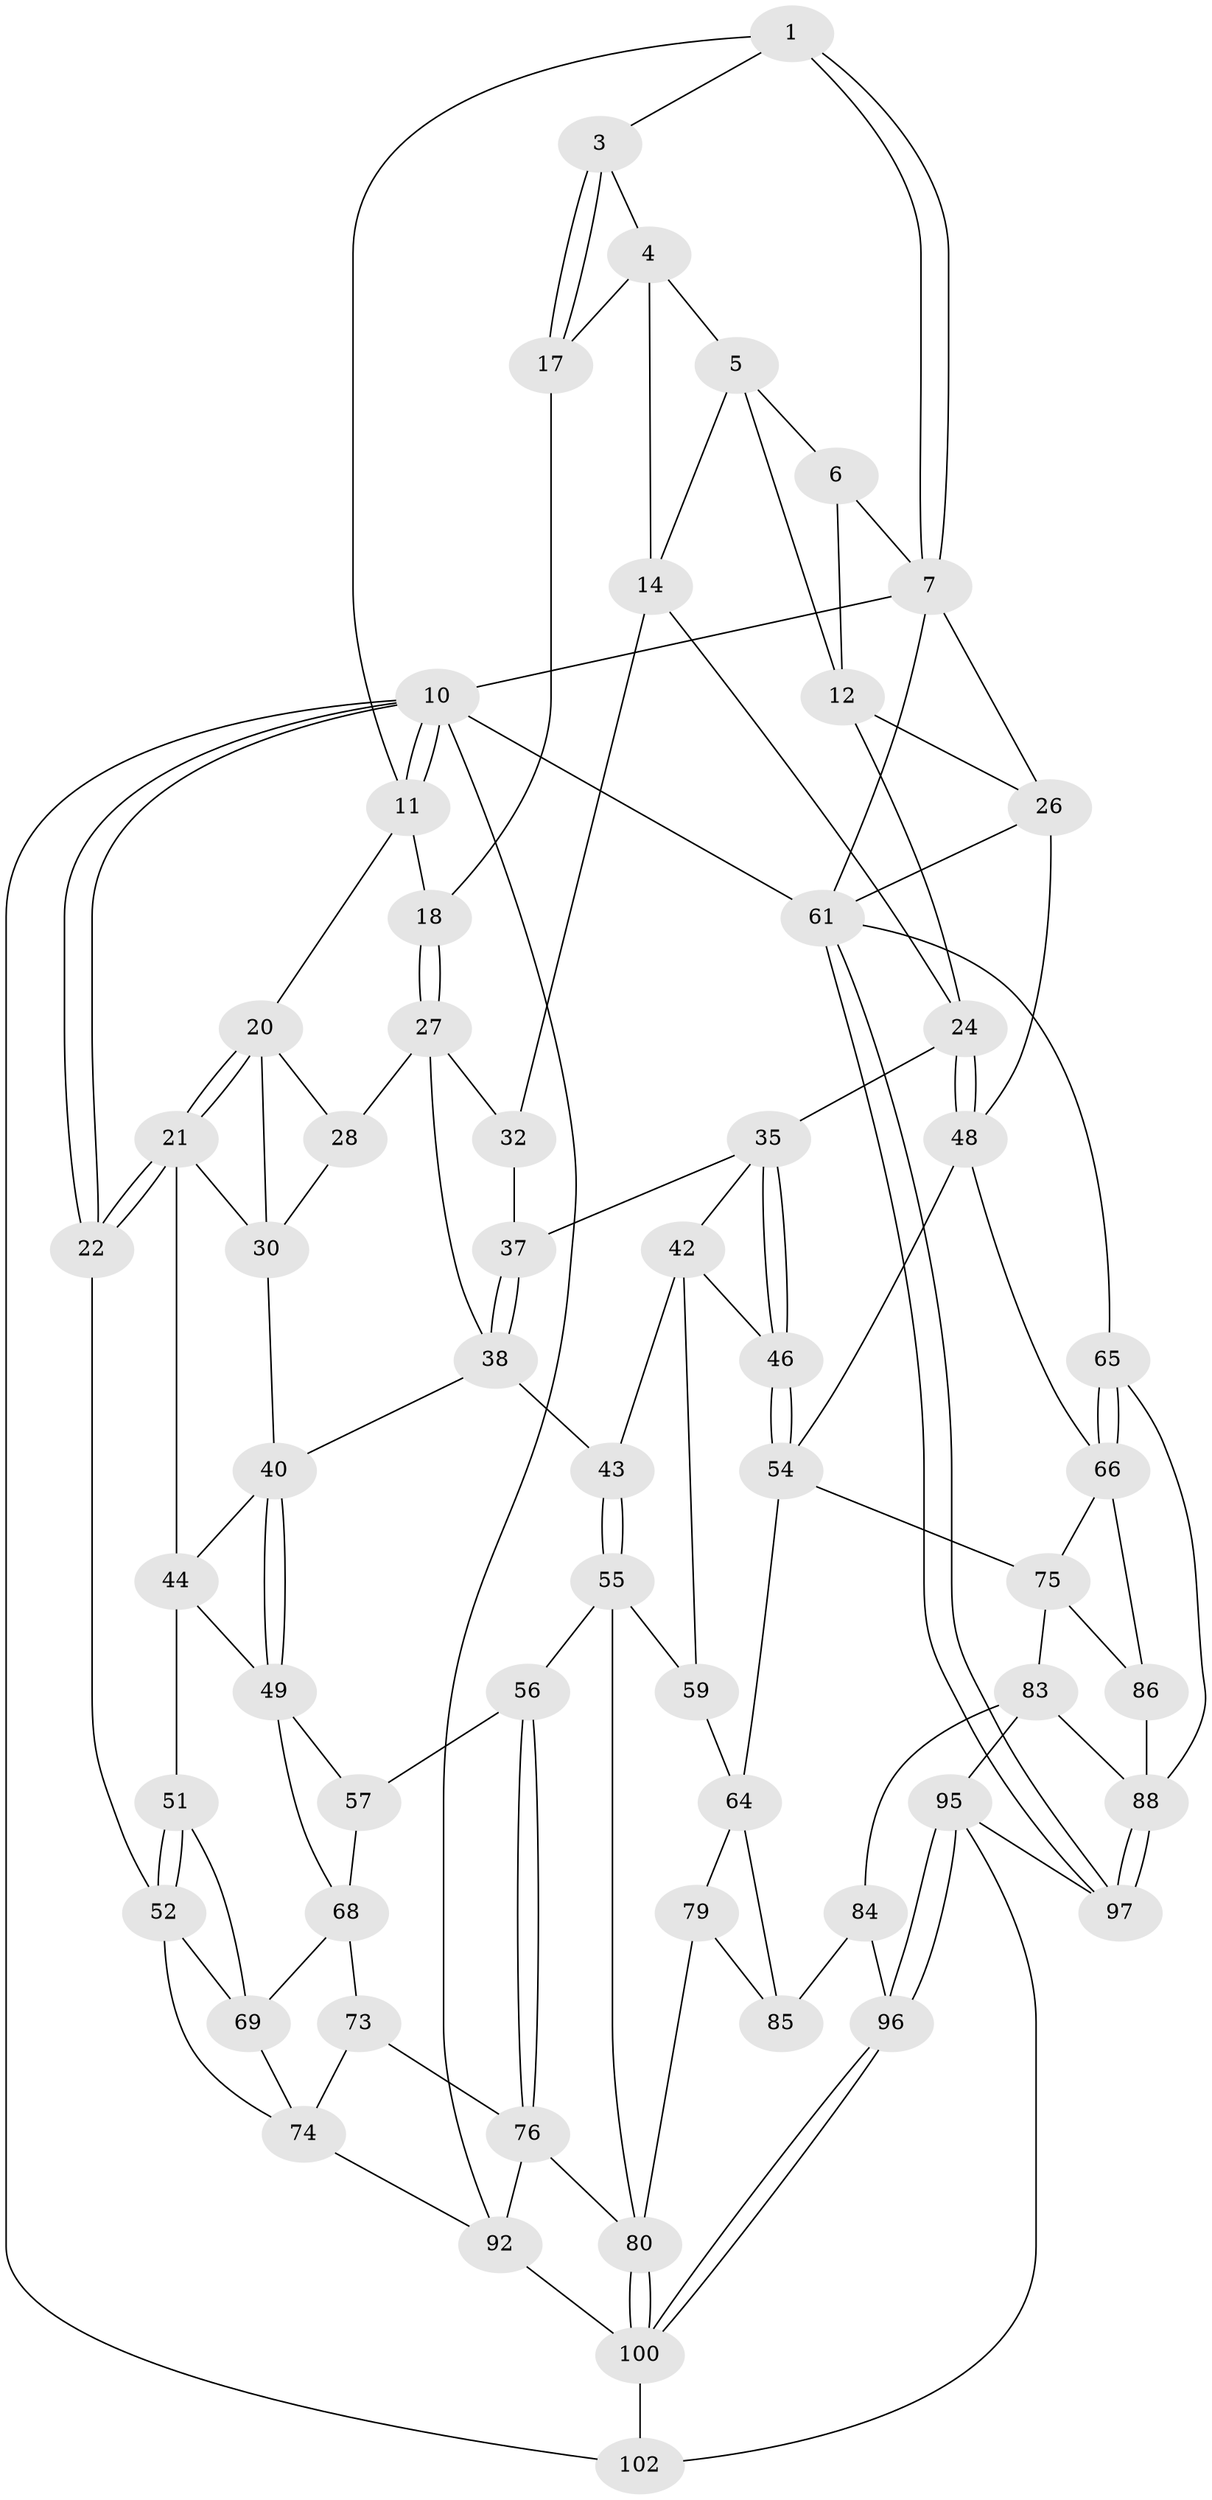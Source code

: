 // original degree distribution, {3: 0.0196078431372549, 4: 0.2549019607843137, 5: 0.49019607843137253, 6: 0.23529411764705882}
// Generated by graph-tools (version 1.1) at 2025/38/02/21/25 10:38:57]
// undirected, 61 vertices, 133 edges
graph export_dot {
graph [start="1"]
  node [color=gray90,style=filled];
  1 [pos="+0.7219266199495837+0",super="+2"];
  3 [pos="+0.34576579540708813+0.02406975627445693"];
  4 [pos="+0.6529509167375683+0.02112676632279843",super="+16"];
  5 [pos="+0.658313818607475+0.012511110229442938",super="+13"];
  6 [pos="+0.7193932497515466+0",super="+9"];
  7 [pos="+1+0",super="+8"];
  10 [pos="+0+0",super="+93"];
  11 [pos="+0+0",super="+19"];
  12 [pos="+0.8222944250113894+0.1662769286434684",super="+23"];
  14 [pos="+0.6131804345166885+0.20392532754001919",super="+15"];
  17 [pos="+0.346901983020804+0.04670396928169511"];
  18 [pos="+0.30201300140942555+0.13371984123346783"];
  20 [pos="+0.06343097974063051+0.1998508852792599",super="+29"];
  21 [pos="+0+0.31043845096817685",super="+31"];
  22 [pos="+0+0.31204353536889134"];
  24 [pos="+0.8143830673855781+0.3619723808470681",super="+25"];
  26 [pos="+1+0.20360969047117997",super="+47"];
  27 [pos="+0.301032281758006+0.20748333144904266",super="+33"];
  28 [pos="+0.2811074044313065+0.23169092147383394"];
  30 [pos="+0.17475526497608168+0.280743254672922",super="+34"];
  32 [pos="+0.5603524363003719+0.21668853373039548"];
  35 [pos="+0.664967672536337+0.3928715305779986",super="+36"];
  37 [pos="+0.5253186886231511+0.3439793553290496"];
  38 [pos="+0.42243013556671766+0.363321634500846",super="+39"];
  40 [pos="+0.25509843185620085+0.4383479725906893",super="+41"];
  42 [pos="+0.5328003593568739+0.415080085076725",super="+45"];
  43 [pos="+0.4244630781332993+0.42221103189265535"];
  44 [pos="+0.03391215440240008+0.3705181869999357",super="+50"];
  46 [pos="+0.647175779508334+0.42853093747565013"];
  48 [pos="+0.8899569533109934+0.47100536401534737",super="+53"];
  49 [pos="+0.22680792015115628+0.529516489741942",super="+58"];
  51 [pos="+0.024476631198956045+0.577421113029843"];
  52 [pos="+0+0.5670462368274624",super="+71"];
  54 [pos="+0.7728061005956659+0.5793009743014542",super="+63"];
  55 [pos="+0.46608480573696565+0.6032696679341594",super="+60"];
  56 [pos="+0.30910161035113826+0.5894702998887443"];
  57 [pos="+0.23769652276598333+0.5566338128989587"];
  59 [pos="+0.5647608395849552+0.5683966266877116"];
  61 [pos="+1+1",super="+62"];
  64 [pos="+0.7007695230513696+0.6220765615915427",super="+78"];
  65 [pos="+1+0.7031492844466898"];
  66 [pos="+0.9530199859558008+0.6819314205100429",super="+67"];
  68 [pos="+0.1049046475838197+0.6186966463328428",super="+72"];
  69 [pos="+0.07904263981219944+0.6219987908601476",super="+70"];
  73 [pos="+0.17988438419446598+0.7596724234574168"];
  74 [pos="+0.16466559200848105+0.7580009704803716",super="+91"];
  75 [pos="+0.7714559287689581+0.6262431335873395",super="+82"];
  76 [pos="+0.29513669812587+0.7396750717965507",super="+77"];
  79 [pos="+0.5096834930627382+0.7297575897441609"];
  80 [pos="+0.48936560761809517+0.7242934695424176",super="+81"];
  83 [pos="+0.7772647880912231+0.7476867063701086",super="+90"];
  84 [pos="+0.772724159940044+0.7493498280154967",super="+94"];
  85 [pos="+0.6717706888385541+0.7213011740195497",super="+87"];
  86 [pos="+0.9028294859469518+0.7128056137233648"];
  88 [pos="+0.9149073377946394+0.8354111155310572",super="+89"];
  92 [pos="+0+1",super="+99"];
  95 [pos="+0.7178198606362479+1",super="+98"];
  96 [pos="+0.7039260578575336+1"];
  97 [pos="+1+1"];
  100 [pos="+0.48668440185653933+0.7340372087320217",super="+101"];
  102 [pos="+0.38832527883885815+1"];
  1 -- 7;
  1 -- 7;
  1 -- 3;
  1 -- 11;
  3 -- 4;
  3 -- 17;
  3 -- 17;
  4 -- 5;
  4 -- 17;
  4 -- 14;
  5 -- 6;
  5 -- 12;
  5 -- 14;
  6 -- 12;
  6 -- 7;
  7 -- 10;
  7 -- 61;
  7 -- 26;
  10 -- 11;
  10 -- 11;
  10 -- 22;
  10 -- 22;
  10 -- 92;
  10 -- 61;
  10 -- 102;
  11 -- 18;
  11 -- 20;
  12 -- 24;
  12 -- 26;
  14 -- 24;
  14 -- 32;
  17 -- 18;
  18 -- 27;
  18 -- 27;
  20 -- 21;
  20 -- 21;
  20 -- 28;
  20 -- 30;
  21 -- 22;
  21 -- 22;
  21 -- 44;
  21 -- 30;
  22 -- 52;
  24 -- 48;
  24 -- 48;
  24 -- 35;
  26 -- 48;
  26 -- 61;
  27 -- 28;
  27 -- 32;
  27 -- 38;
  28 -- 30;
  30 -- 40;
  32 -- 37;
  35 -- 46;
  35 -- 46;
  35 -- 42;
  35 -- 37;
  37 -- 38;
  37 -- 38;
  38 -- 40;
  38 -- 43;
  40 -- 49;
  40 -- 49;
  40 -- 44;
  42 -- 43;
  42 -- 59;
  42 -- 46;
  43 -- 55;
  43 -- 55;
  44 -- 49;
  44 -- 51;
  46 -- 54;
  46 -- 54;
  48 -- 54;
  48 -- 66;
  49 -- 68;
  49 -- 57;
  51 -- 52;
  51 -- 52;
  51 -- 69;
  52 -- 74;
  52 -- 69;
  54 -- 64;
  54 -- 75;
  55 -- 56;
  55 -- 59;
  55 -- 80;
  56 -- 57;
  56 -- 76;
  56 -- 76;
  57 -- 68;
  59 -- 64;
  61 -- 97;
  61 -- 97;
  61 -- 65;
  64 -- 85;
  64 -- 79;
  65 -- 66;
  65 -- 66;
  65 -- 88;
  66 -- 86;
  66 -- 75;
  68 -- 69;
  68 -- 73;
  69 -- 74;
  73 -- 74;
  73 -- 76;
  74 -- 92;
  75 -- 83;
  75 -- 86;
  76 -- 80;
  76 -- 92;
  79 -- 80;
  79 -- 85;
  80 -- 100;
  80 -- 100;
  83 -- 84;
  83 -- 88;
  83 -- 95;
  84 -- 85 [weight=2];
  84 -- 96;
  86 -- 88;
  88 -- 97;
  88 -- 97;
  92 -- 100;
  95 -- 96;
  95 -- 96;
  95 -- 97;
  95 -- 102;
  96 -- 100;
  96 -- 100;
  100 -- 102;
}
